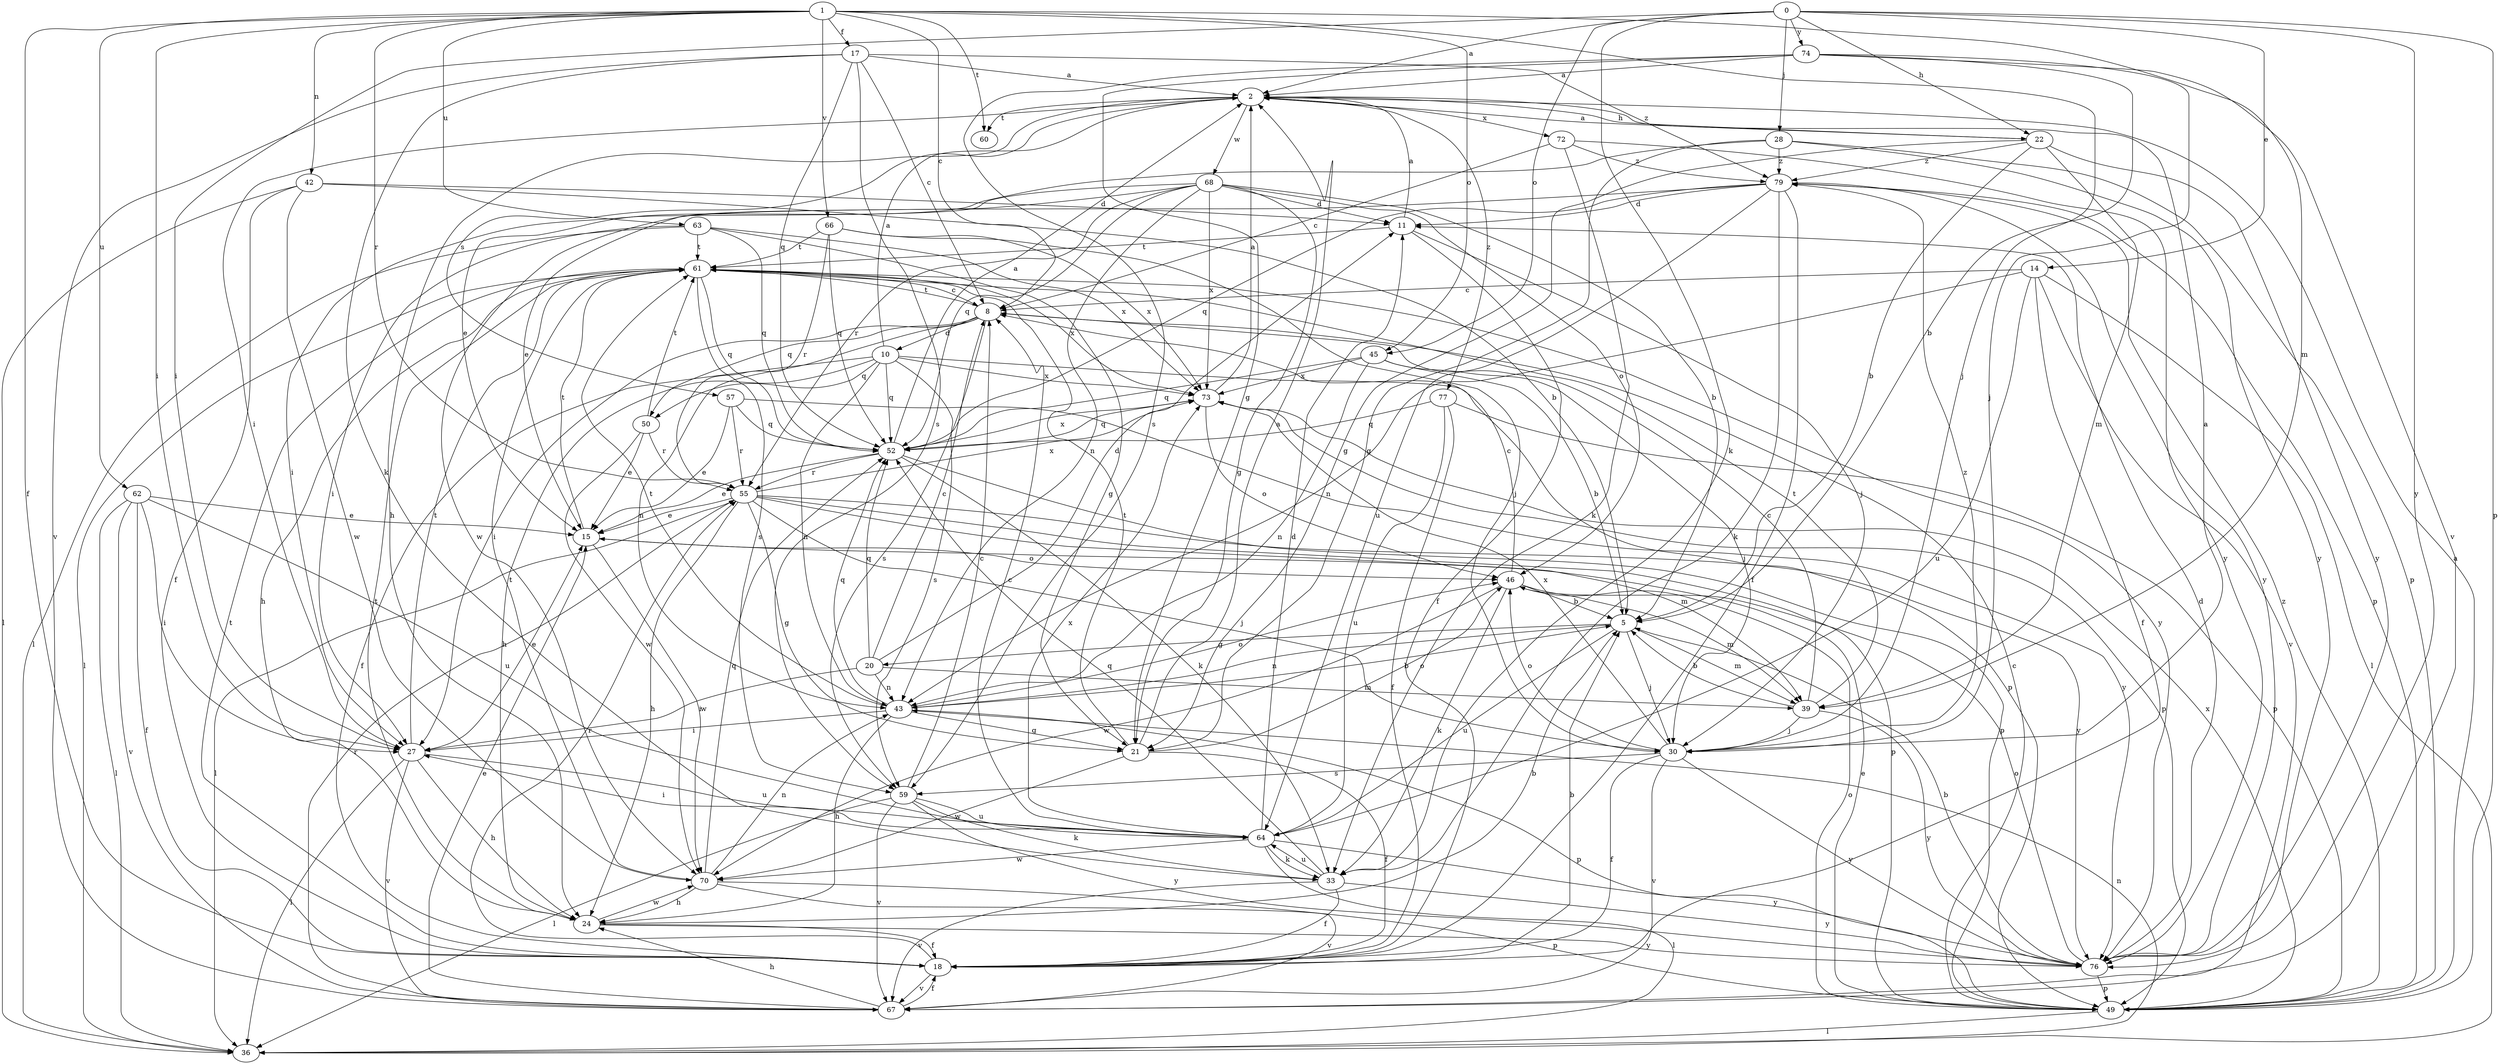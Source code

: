 strict digraph  {
0;
1;
2;
5;
8;
10;
11;
14;
15;
17;
18;
20;
21;
22;
24;
27;
28;
30;
33;
36;
39;
42;
43;
45;
46;
49;
50;
52;
55;
57;
59;
60;
61;
62;
63;
64;
66;
67;
68;
70;
72;
73;
74;
76;
77;
79;
0 -> 2  [label=a];
0 -> 14  [label=e];
0 -> 22  [label=h];
0 -> 27  [label=i];
0 -> 28  [label=j];
0 -> 33  [label=k];
0 -> 45  [label=o];
0 -> 49  [label=p];
0 -> 74  [label=y];
0 -> 76  [label=y];
1 -> 8  [label=c];
1 -> 17  [label=f];
1 -> 18  [label=f];
1 -> 27  [label=i];
1 -> 30  [label=j];
1 -> 39  [label=m];
1 -> 42  [label=n];
1 -> 45  [label=o];
1 -> 55  [label=r];
1 -> 60  [label=t];
1 -> 62  [label=u];
1 -> 63  [label=u];
1 -> 66  [label=v];
2 -> 22  [label=h];
2 -> 24  [label=h];
2 -> 27  [label=i];
2 -> 57  [label=s];
2 -> 60  [label=t];
2 -> 68  [label=w];
2 -> 72  [label=x];
2 -> 77  [label=z];
5 -> 20  [label=g];
5 -> 30  [label=j];
5 -> 39  [label=m];
5 -> 43  [label=n];
5 -> 64  [label=u];
8 -> 10  [label=d];
8 -> 27  [label=i];
8 -> 43  [label=n];
8 -> 50  [label=q];
8 -> 59  [label=s];
8 -> 61  [label=t];
10 -> 2  [label=a];
10 -> 18  [label=f];
10 -> 24  [label=h];
10 -> 43  [label=n];
10 -> 49  [label=p];
10 -> 50  [label=q];
10 -> 52  [label=q];
10 -> 59  [label=s];
10 -> 73  [label=x];
11 -> 2  [label=a];
11 -> 18  [label=f];
11 -> 30  [label=j];
11 -> 61  [label=t];
14 -> 8  [label=c];
14 -> 18  [label=f];
14 -> 36  [label=l];
14 -> 43  [label=n];
14 -> 64  [label=u];
14 -> 67  [label=v];
15 -> 46  [label=o];
15 -> 61  [label=t];
15 -> 70  [label=w];
17 -> 2  [label=a];
17 -> 8  [label=c];
17 -> 33  [label=k];
17 -> 52  [label=q];
17 -> 59  [label=s];
17 -> 67  [label=v];
17 -> 79  [label=z];
18 -> 5  [label=b];
18 -> 55  [label=r];
18 -> 61  [label=t];
18 -> 67  [label=v];
20 -> 8  [label=c];
20 -> 11  [label=d];
20 -> 27  [label=i];
20 -> 39  [label=m];
20 -> 43  [label=n];
20 -> 52  [label=q];
21 -> 2  [label=a];
21 -> 18  [label=f];
21 -> 46  [label=o];
21 -> 61  [label=t];
21 -> 70  [label=w];
22 -> 2  [label=a];
22 -> 5  [label=b];
22 -> 21  [label=g];
22 -> 39  [label=m];
22 -> 76  [label=y];
22 -> 79  [label=z];
24 -> 5  [label=b];
24 -> 18  [label=f];
24 -> 61  [label=t];
24 -> 70  [label=w];
24 -> 76  [label=y];
27 -> 15  [label=e];
27 -> 24  [label=h];
27 -> 36  [label=l];
27 -> 61  [label=t];
27 -> 64  [label=u];
27 -> 67  [label=v];
28 -> 15  [label=e];
28 -> 21  [label=g];
28 -> 49  [label=p];
28 -> 76  [label=y];
28 -> 79  [label=z];
30 -> 2  [label=a];
30 -> 18  [label=f];
30 -> 46  [label=o];
30 -> 59  [label=s];
30 -> 67  [label=v];
30 -> 73  [label=x];
30 -> 76  [label=y];
30 -> 79  [label=z];
33 -> 18  [label=f];
33 -> 52  [label=q];
33 -> 64  [label=u];
33 -> 67  [label=v];
33 -> 76  [label=y];
36 -> 43  [label=n];
39 -> 5  [label=b];
39 -> 8  [label=c];
39 -> 30  [label=j];
39 -> 61  [label=t];
39 -> 76  [label=y];
42 -> 5  [label=b];
42 -> 11  [label=d];
42 -> 18  [label=f];
42 -> 36  [label=l];
42 -> 70  [label=w];
43 -> 5  [label=b];
43 -> 21  [label=g];
43 -> 24  [label=h];
43 -> 27  [label=i];
43 -> 46  [label=o];
43 -> 49  [label=p];
43 -> 52  [label=q];
43 -> 61  [label=t];
45 -> 5  [label=b];
45 -> 30  [label=j];
45 -> 43  [label=n];
45 -> 52  [label=q];
45 -> 73  [label=x];
46 -> 5  [label=b];
46 -> 8  [label=c];
46 -> 33  [label=k];
46 -> 39  [label=m];
46 -> 70  [label=w];
49 -> 2  [label=a];
49 -> 8  [label=c];
49 -> 15  [label=e];
49 -> 36  [label=l];
49 -> 46  [label=o];
49 -> 73  [label=x];
49 -> 79  [label=z];
50 -> 15  [label=e];
50 -> 55  [label=r];
50 -> 61  [label=t];
50 -> 70  [label=w];
52 -> 2  [label=a];
52 -> 15  [label=e];
52 -> 33  [label=k];
52 -> 49  [label=p];
52 -> 55  [label=r];
52 -> 73  [label=x];
55 -> 15  [label=e];
55 -> 21  [label=g];
55 -> 24  [label=h];
55 -> 30  [label=j];
55 -> 36  [label=l];
55 -> 39  [label=m];
55 -> 49  [label=p];
55 -> 73  [label=x];
55 -> 76  [label=y];
57 -> 15  [label=e];
57 -> 52  [label=q];
57 -> 55  [label=r];
57 -> 76  [label=y];
59 -> 8  [label=c];
59 -> 33  [label=k];
59 -> 36  [label=l];
59 -> 64  [label=u];
59 -> 67  [label=v];
59 -> 76  [label=y];
61 -> 8  [label=c];
61 -> 24  [label=h];
61 -> 36  [label=l];
61 -> 52  [label=q];
61 -> 59  [label=s];
61 -> 73  [label=x];
61 -> 76  [label=y];
62 -> 15  [label=e];
62 -> 18  [label=f];
62 -> 27  [label=i];
62 -> 36  [label=l];
62 -> 64  [label=u];
62 -> 67  [label=v];
63 -> 21  [label=g];
63 -> 27  [label=i];
63 -> 36  [label=l];
63 -> 52  [label=q];
63 -> 61  [label=t];
63 -> 73  [label=x];
64 -> 8  [label=c];
64 -> 11  [label=d];
64 -> 27  [label=i];
64 -> 33  [label=k];
64 -> 36  [label=l];
64 -> 70  [label=w];
64 -> 73  [label=x];
64 -> 76  [label=y];
66 -> 30  [label=j];
66 -> 52  [label=q];
66 -> 55  [label=r];
66 -> 61  [label=t];
66 -> 73  [label=x];
67 -> 15  [label=e];
67 -> 18  [label=f];
67 -> 24  [label=h];
67 -> 55  [label=r];
68 -> 5  [label=b];
68 -> 11  [label=d];
68 -> 15  [label=e];
68 -> 21  [label=g];
68 -> 27  [label=i];
68 -> 43  [label=n];
68 -> 46  [label=o];
68 -> 52  [label=q];
68 -> 55  [label=r];
68 -> 73  [label=x];
70 -> 24  [label=h];
70 -> 43  [label=n];
70 -> 49  [label=p];
70 -> 52  [label=q];
70 -> 61  [label=t];
70 -> 67  [label=v];
72 -> 8  [label=c];
72 -> 33  [label=k];
72 -> 76  [label=y];
72 -> 79  [label=z];
73 -> 2  [label=a];
73 -> 46  [label=o];
73 -> 49  [label=p];
73 -> 52  [label=q];
74 -> 2  [label=a];
74 -> 5  [label=b];
74 -> 21  [label=g];
74 -> 30  [label=j];
74 -> 59  [label=s];
74 -> 67  [label=v];
76 -> 5  [label=b];
76 -> 11  [label=d];
76 -> 46  [label=o];
76 -> 49  [label=p];
77 -> 18  [label=f];
77 -> 49  [label=p];
77 -> 52  [label=q];
77 -> 64  [label=u];
79 -> 11  [label=d];
79 -> 18  [label=f];
79 -> 33  [label=k];
79 -> 49  [label=p];
79 -> 52  [label=q];
79 -> 64  [label=u];
79 -> 70  [label=w];
79 -> 76  [label=y];
}
